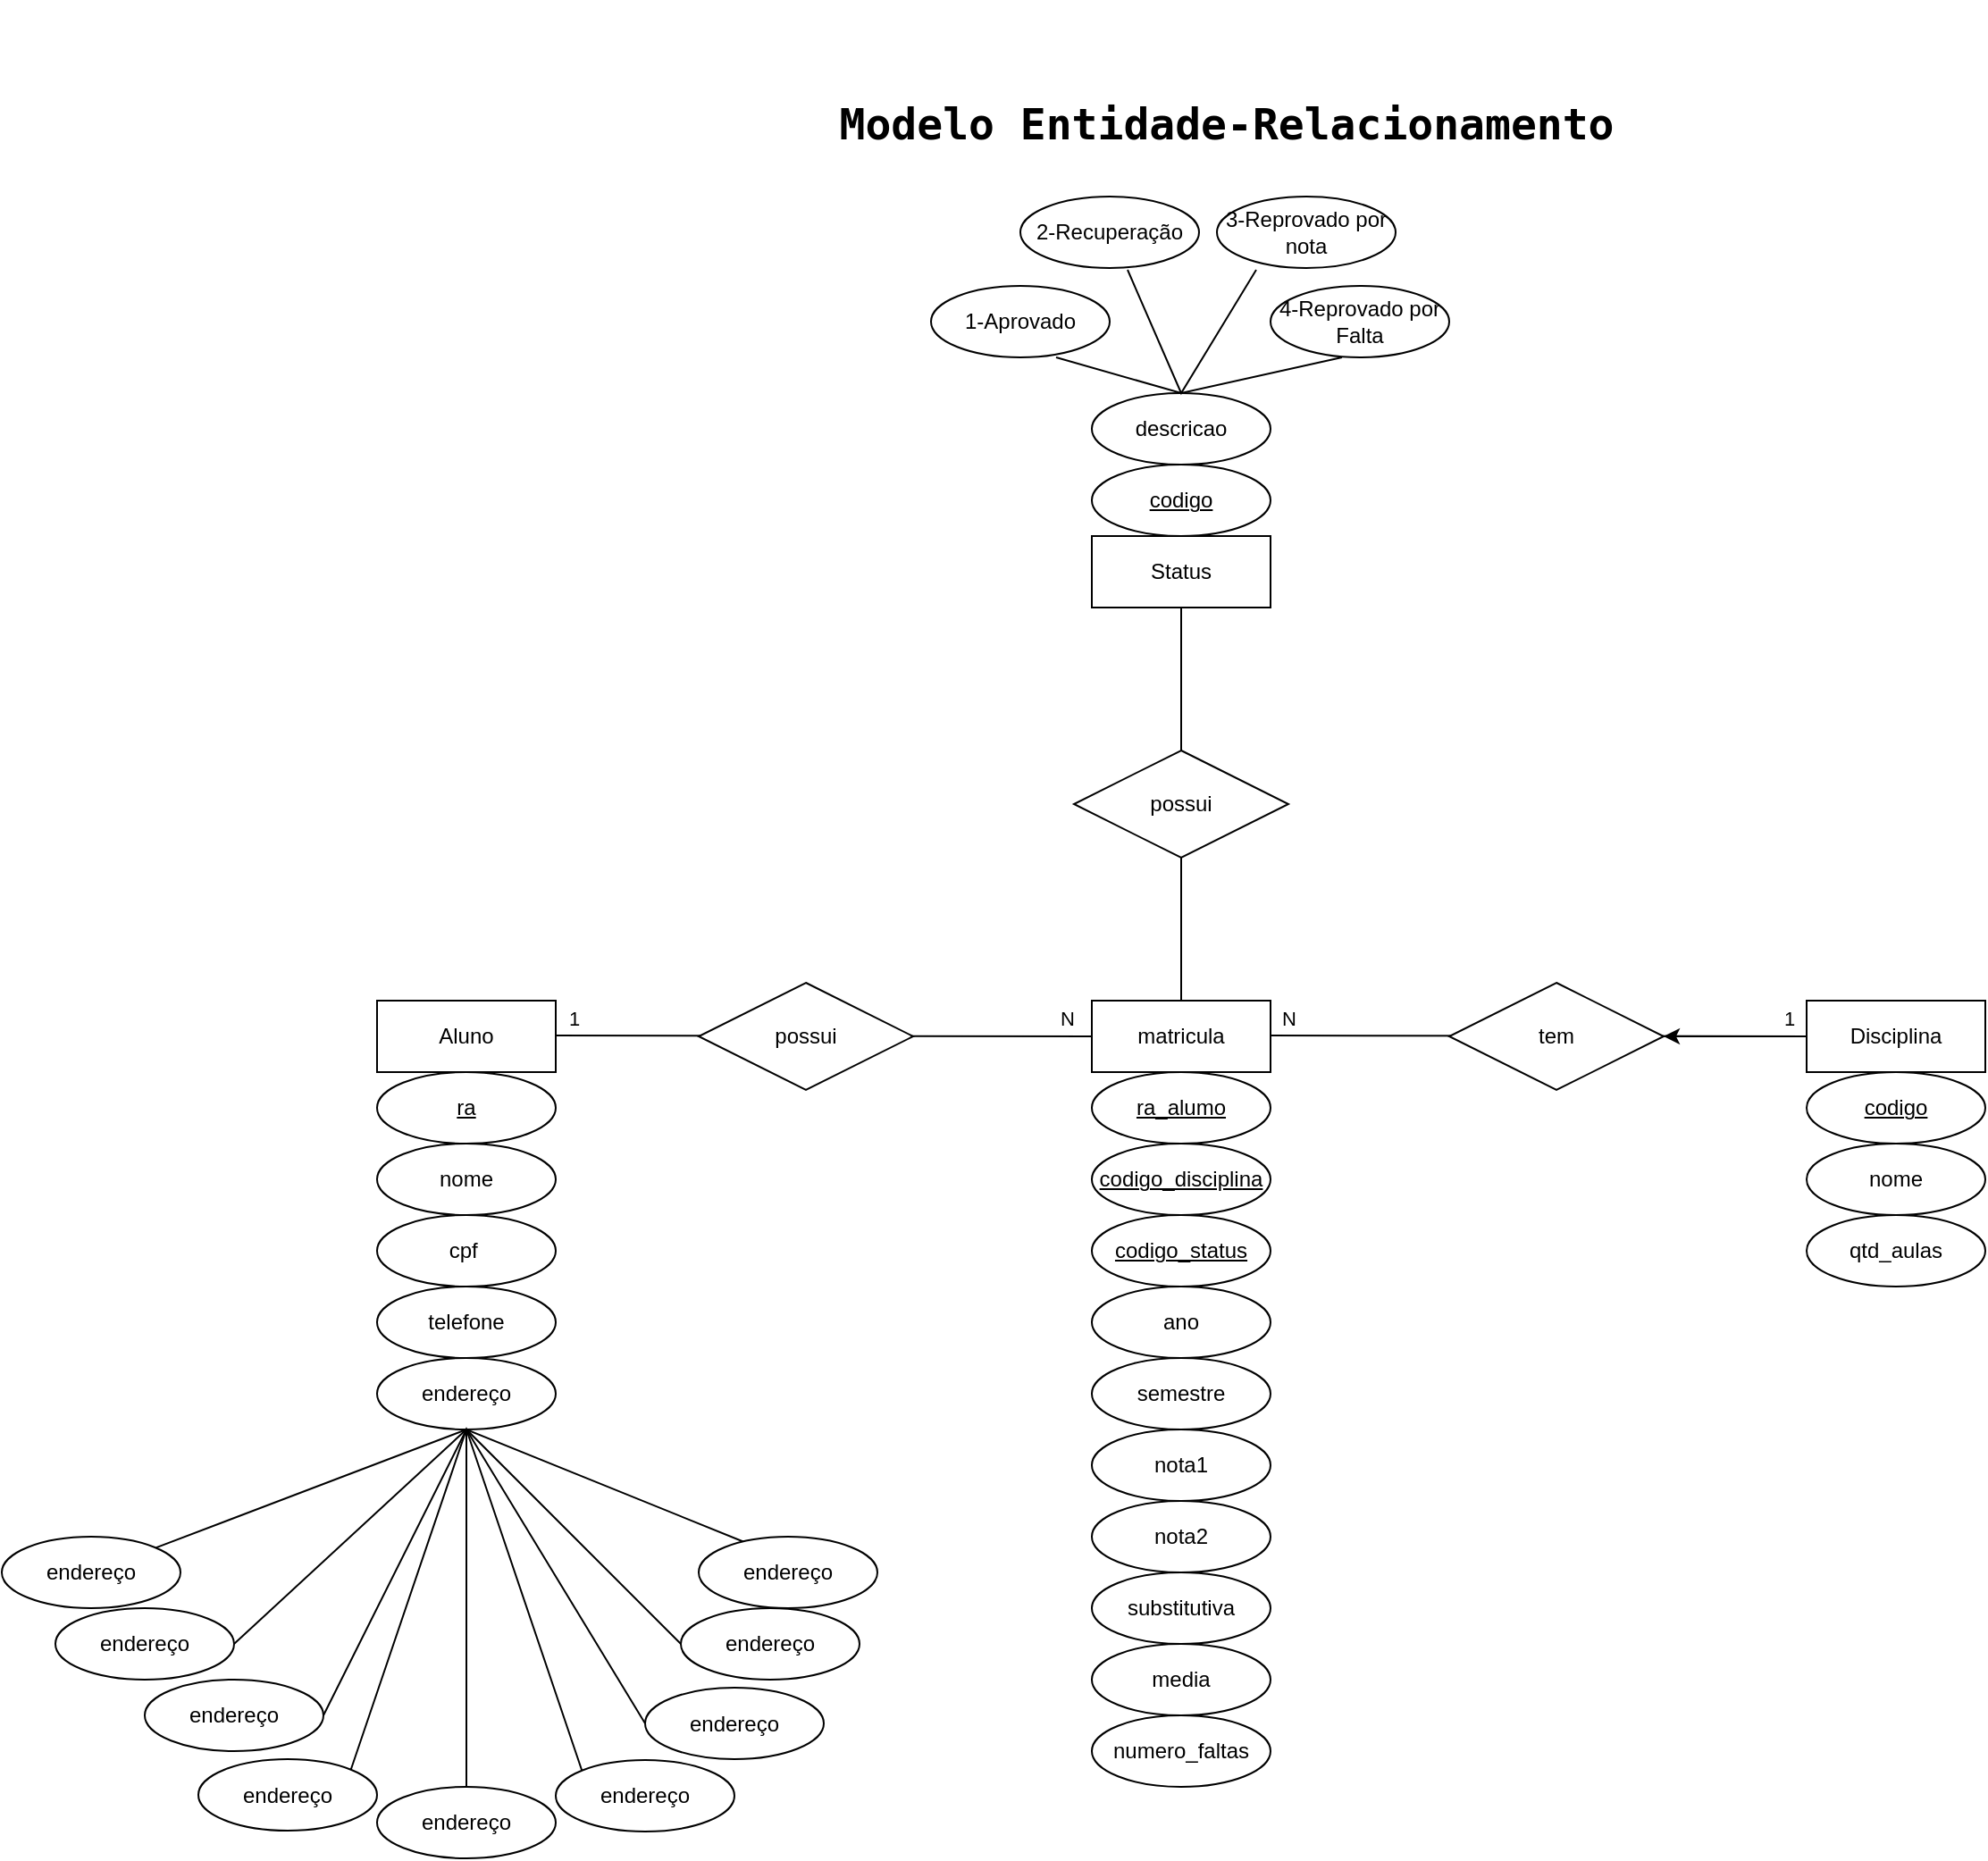 <mxfile version="17.1.3" type="device"><diagram id="UB-otFTTXxR2CyAYZ_v_" name="Page-1"><mxGraphModel dx="2858" dy="2182" grid="1" gridSize="10" guides="1" tooltips="1" connect="1" arrows="1" fold="1" page="1" pageScale="1" pageWidth="827" pageHeight="1169" math="0" shadow="0"><root><mxCell id="0"/><mxCell id="1" parent="0"/><mxCell id="aot8P4WV43BebdY4buEd-2" value="matricula" style="whiteSpace=wrap;html=1;align=center;" parent="1" vertex="1"><mxGeometry x="380" y="120" width="100" height="40" as="geometry"/></mxCell><mxCell id="a6dIuPkEIBcu_RykcoUZ-1" value="" style="edgeStyle=orthogonalEdgeStyle;rounded=0;orthogonalLoop=1;jettySize=auto;html=1;" edge="1" parent="1" source="aot8P4WV43BebdY4buEd-3" target="aot8P4WV43BebdY4buEd-42"><mxGeometry relative="1" as="geometry"/></mxCell><mxCell id="aot8P4WV43BebdY4buEd-3" value="Disciplina" style="whiteSpace=wrap;html=1;align=center;" parent="1" vertex="1"><mxGeometry x="780" y="120" width="100" height="40" as="geometry"/></mxCell><mxCell id="aot8P4WV43BebdY4buEd-4" value="Aluno" style="whiteSpace=wrap;html=1;align=center;" parent="1" vertex="1"><mxGeometry x="-20" y="120" width="100" height="40" as="geometry"/></mxCell><mxCell id="aot8P4WV43BebdY4buEd-5" value="nome" style="ellipse;whiteSpace=wrap;html=1;align=center;" parent="1" vertex="1"><mxGeometry x="-20" y="200" width="100" height="40" as="geometry"/></mxCell><mxCell id="aot8P4WV43BebdY4buEd-6" value="telefone" style="ellipse;whiteSpace=wrap;html=1;align=center;" parent="1" vertex="1"><mxGeometry x="-20" y="280" width="100" height="40" as="geometry"/></mxCell><mxCell id="aot8P4WV43BebdY4buEd-8" value="cpf&amp;nbsp;" style="ellipse;whiteSpace=wrap;html=1;align=center;" parent="1" vertex="1"><mxGeometry x="-20" y="240" width="100" height="40" as="geometry"/></mxCell><mxCell id="aot8P4WV43BebdY4buEd-9" value="&lt;u&gt;ra&lt;/u&gt;" style="ellipse;whiteSpace=wrap;html=1;align=center;" parent="1" vertex="1"><mxGeometry x="-20" y="160" width="100" height="40" as="geometry"/></mxCell><mxCell id="aot8P4WV43BebdY4buEd-25" value="semestre" style="ellipse;whiteSpace=wrap;html=1;align=center;" parent="1" vertex="1"><mxGeometry x="380" y="320" width="100" height="40" as="geometry"/></mxCell><mxCell id="aot8P4WV43BebdY4buEd-26" value="ano" style="ellipse;whiteSpace=wrap;html=1;align=center;" parent="1" vertex="1"><mxGeometry x="380" y="280" width="100" height="40" as="geometry"/></mxCell><mxCell id="aot8P4WV43BebdY4buEd-27" value="substitutiva" style="ellipse;whiteSpace=wrap;html=1;align=center;" parent="1" vertex="1"><mxGeometry x="380" y="440" width="100" height="40" as="geometry"/></mxCell><mxCell id="aot8P4WV43BebdY4buEd-30" value="nota1" style="ellipse;whiteSpace=wrap;html=1;align=center;" parent="1" vertex="1"><mxGeometry x="380" y="360" width="100" height="40" as="geometry"/></mxCell><mxCell id="aot8P4WV43BebdY4buEd-31" value="nota2" style="ellipse;whiteSpace=wrap;html=1;align=center;" parent="1" vertex="1"><mxGeometry x="380" y="400" width="100" height="40" as="geometry"/></mxCell><mxCell id="aot8P4WV43BebdY4buEd-37" value="&lt;u&gt;codigo&lt;/u&gt;" style="ellipse;whiteSpace=wrap;html=1;align=center;" parent="1" vertex="1"><mxGeometry x="780" y="160" width="100" height="40" as="geometry"/></mxCell><mxCell id="aot8P4WV43BebdY4buEd-38" value="nome" style="ellipse;whiteSpace=wrap;html=1;align=center;" parent="1" vertex="1"><mxGeometry x="780" y="200" width="100" height="40" as="geometry"/></mxCell><mxCell id="aot8P4WV43BebdY4buEd-40" value="qtd_aulas" style="ellipse;whiteSpace=wrap;html=1;align=center;" parent="1" vertex="1"><mxGeometry x="780" y="240" width="100" height="40" as="geometry"/></mxCell><mxCell id="aot8P4WV43BebdY4buEd-44" value="" style="endArrow=none;html=1;rounded=0;entryX=0;entryY=0.5;entryDx=0;entryDy=0;" parent="1" target="aot8P4WV43BebdY4buEd-2" edge="1"><mxGeometry relative="1" as="geometry"><mxPoint x="80" y="139.5" as="sourcePoint"/><mxPoint x="240" y="139.5" as="targetPoint"/></mxGeometry></mxCell><mxCell id="aot8P4WV43BebdY4buEd-58" value="1" style="edgeLabel;html=1;align=center;verticalAlign=middle;resizable=0;points=[];" parent="aot8P4WV43BebdY4buEd-44" vertex="1" connectable="0"><mxGeometry x="-0.793" relative="1" as="geometry"><mxPoint x="-21" y="-10" as="offset"/></mxGeometry></mxCell><mxCell id="aot8P4WV43BebdY4buEd-63" value="N" style="edgeLabel;html=1;align=center;verticalAlign=middle;resizable=0;points=[];" parent="aot8P4WV43BebdY4buEd-44" vertex="1" connectable="0"><mxGeometry x="0.907" y="1" relative="1" as="geometry"><mxPoint y="-9" as="offset"/></mxGeometry></mxCell><mxCell id="aot8P4WV43BebdY4buEd-41" value="possui" style="shape=rhombus;perimeter=rhombusPerimeter;whiteSpace=wrap;html=1;align=center;" parent="1" vertex="1"><mxGeometry x="160" y="110" width="120" height="60" as="geometry"/></mxCell><mxCell id="aot8P4WV43BebdY4buEd-45" value="" style="endArrow=none;html=1;rounded=0;entryX=0;entryY=0.5;entryDx=0;entryDy=0;" parent="1" edge="1"><mxGeometry relative="1" as="geometry"><mxPoint x="480" y="139.5" as="sourcePoint"/><mxPoint x="780" y="140" as="targetPoint"/></mxGeometry></mxCell><mxCell id="aot8P4WV43BebdY4buEd-60" value="1" style="edgeLabel;html=1;align=center;verticalAlign=middle;resizable=0;points=[];" parent="aot8P4WV43BebdY4buEd-45" vertex="1" connectable="0"><mxGeometry x="0.887" y="2" relative="1" as="geometry"><mxPoint x="7" y="-8" as="offset"/></mxGeometry></mxCell><mxCell id="aot8P4WV43BebdY4buEd-61" value="N" style="edgeLabel;html=1;align=center;verticalAlign=middle;resizable=0;points=[];" parent="aot8P4WV43BebdY4buEd-45" vertex="1" connectable="0"><mxGeometry x="-0.893" y="3" relative="1" as="geometry"><mxPoint x="-6" y="-7" as="offset"/></mxGeometry></mxCell><mxCell id="aot8P4WV43BebdY4buEd-42" value="tem" style="shape=rhombus;perimeter=rhombusPerimeter;whiteSpace=wrap;html=1;align=center;" parent="1" vertex="1"><mxGeometry x="580" y="110" width="120" height="60" as="geometry"/></mxCell><mxCell id="0WUN95-9ViDmLdJx8JWS-1" value="media" style="ellipse;whiteSpace=wrap;html=1;align=center;" parent="1" vertex="1"><mxGeometry x="380" y="480" width="100" height="40" as="geometry"/></mxCell><mxCell id="0WUN95-9ViDmLdJx8JWS-2" value="numero_faltas" style="ellipse;whiteSpace=wrap;html=1;align=center;" parent="1" vertex="1"><mxGeometry x="380" y="520" width="100" height="40" as="geometry"/></mxCell><mxCell id="0WUN95-9ViDmLdJx8JWS-5" value="&lt;pre&gt;Modelo Entidade-Relacionamento&lt;/pre&gt;" style="text;strokeColor=none;fillColor=none;html=1;fontSize=24;fontStyle=1;verticalAlign=middle;align=center;" parent="1" vertex="1"><mxGeometry x="370" y="-440" width="170" height="140" as="geometry"/></mxCell><mxCell id="a6dIuPkEIBcu_RykcoUZ-2" value="ra_alumo" style="ellipse;whiteSpace=wrap;html=1;align=center;fontStyle=4;" vertex="1" parent="1"><mxGeometry x="380" y="160" width="100" height="40" as="geometry"/></mxCell><mxCell id="a6dIuPkEIBcu_RykcoUZ-4" value="codigo_disciplina" style="ellipse;whiteSpace=wrap;html=1;align=center;fontStyle=4;" vertex="1" parent="1"><mxGeometry x="380" y="200" width="100" height="40" as="geometry"/></mxCell><mxCell id="a6dIuPkEIBcu_RykcoUZ-5" value="codigo_status" style="ellipse;whiteSpace=wrap;html=1;align=center;fontStyle=4;" vertex="1" parent="1"><mxGeometry x="380" y="240" width="100" height="40" as="geometry"/></mxCell><mxCell id="a6dIuPkEIBcu_RykcoUZ-6" value="endereço" style="ellipse;whiteSpace=wrap;html=1;align=center;" vertex="1" parent="1"><mxGeometry x="-20" y="320" width="100" height="40" as="geometry"/></mxCell><mxCell id="a6dIuPkEIBcu_RykcoUZ-7" value="" style="endArrow=none;html=1;rounded=0;entryX=0.28;entryY=0.1;entryDx=0;entryDy=0;entryPerimeter=0;" edge="1" parent="1" source="a6dIuPkEIBcu_RykcoUZ-12" target="a6dIuPkEIBcu_RykcoUZ-11"><mxGeometry relative="1" as="geometry"><mxPoint x="-120" y="440" as="sourcePoint"/><mxPoint x="160" y="440" as="targetPoint"/><Array as="points"><mxPoint x="30" y="360"/></Array></mxGeometry></mxCell><mxCell id="a6dIuPkEIBcu_RykcoUZ-8" value="endereço" style="ellipse;whiteSpace=wrap;html=1;align=center;" vertex="1" parent="1"><mxGeometry x="-200" y="460" width="100" height="40" as="geometry"/></mxCell><mxCell id="a6dIuPkEIBcu_RykcoUZ-9" value="endereço" style="ellipse;whiteSpace=wrap;html=1;align=center;" vertex="1" parent="1"><mxGeometry x="150" y="460" width="100" height="40" as="geometry"/></mxCell><mxCell id="a6dIuPkEIBcu_RykcoUZ-10" value="endereço" style="ellipse;whiteSpace=wrap;html=1;align=center;" vertex="1" parent="1"><mxGeometry x="130" y="504.5" width="100" height="40" as="geometry"/></mxCell><mxCell id="a6dIuPkEIBcu_RykcoUZ-11" value="endereço" style="ellipse;whiteSpace=wrap;html=1;align=center;" vertex="1" parent="1"><mxGeometry x="160" y="420" width="100" height="40" as="geometry"/></mxCell><mxCell id="a6dIuPkEIBcu_RykcoUZ-12" value="endereço" style="ellipse;whiteSpace=wrap;html=1;align=center;" vertex="1" parent="1"><mxGeometry x="-230" y="420" width="100" height="40" as="geometry"/></mxCell><mxCell id="a6dIuPkEIBcu_RykcoUZ-13" value="endereço" style="ellipse;whiteSpace=wrap;html=1;align=center;" vertex="1" parent="1"><mxGeometry x="80" y="545" width="100" height="40" as="geometry"/></mxCell><mxCell id="a6dIuPkEIBcu_RykcoUZ-14" value="endereço" style="ellipse;whiteSpace=wrap;html=1;align=center;" vertex="1" parent="1"><mxGeometry x="-150" y="500" width="100" height="40" as="geometry"/></mxCell><mxCell id="a6dIuPkEIBcu_RykcoUZ-15" value="endereço" style="ellipse;whiteSpace=wrap;html=1;align=center;" vertex="1" parent="1"><mxGeometry x="-20" y="560" width="100" height="40" as="geometry"/></mxCell><mxCell id="a6dIuPkEIBcu_RykcoUZ-16" value="endereço" style="ellipse;whiteSpace=wrap;html=1;align=center;" vertex="1" parent="1"><mxGeometry x="-120" y="544.5" width="100" height="40" as="geometry"/></mxCell><mxCell id="a6dIuPkEIBcu_RykcoUZ-18" value="" style="endArrow=none;html=1;rounded=0;exitX=1;exitY=0.5;exitDx=0;exitDy=0;entryX=0;entryY=0.5;entryDx=0;entryDy=0;" edge="1" parent="1" source="a6dIuPkEIBcu_RykcoUZ-8" target="a6dIuPkEIBcu_RykcoUZ-9"><mxGeometry relative="1" as="geometry"><mxPoint x="260" y="340" as="sourcePoint"/><mxPoint x="140" y="470" as="targetPoint"/><Array as="points"><mxPoint x="30" y="360"/></Array></mxGeometry></mxCell><mxCell id="a6dIuPkEIBcu_RykcoUZ-19" value="" style="endArrow=none;html=1;rounded=0;exitX=1;exitY=0.5;exitDx=0;exitDy=0;entryX=0;entryY=0.5;entryDx=0;entryDy=0;" edge="1" parent="1" source="a6dIuPkEIBcu_RykcoUZ-14" target="a6dIuPkEIBcu_RykcoUZ-10"><mxGeometry relative="1" as="geometry"><mxPoint x="260" y="340" as="sourcePoint"/><mxPoint x="120" y="520" as="targetPoint"/><Array as="points"><mxPoint x="30" y="360"/></Array></mxGeometry></mxCell><mxCell id="a6dIuPkEIBcu_RykcoUZ-21" value="" style="endArrow=none;html=1;rounded=0;exitX=1;exitY=0;exitDx=0;exitDy=0;entryX=0;entryY=0;entryDx=0;entryDy=0;" edge="1" parent="1" source="a6dIuPkEIBcu_RykcoUZ-16" target="a6dIuPkEIBcu_RykcoUZ-13"><mxGeometry relative="1" as="geometry"><mxPoint x="260" y="340" as="sourcePoint"/><mxPoint x="420" y="340" as="targetPoint"/><Array as="points"><mxPoint x="30" y="360"/></Array></mxGeometry></mxCell><mxCell id="a6dIuPkEIBcu_RykcoUZ-22" value="" style="endArrow=none;html=1;rounded=0;exitX=0.5;exitY=0;exitDx=0;exitDy=0;" edge="1" parent="1" source="a6dIuPkEIBcu_RykcoUZ-15"><mxGeometry relative="1" as="geometry"><mxPoint x="260" y="340" as="sourcePoint"/><mxPoint x="30" y="360" as="targetPoint"/></mxGeometry></mxCell><mxCell id="a6dIuPkEIBcu_RykcoUZ-23" value="Status" style="whiteSpace=wrap;html=1;align=center;" vertex="1" parent="1"><mxGeometry x="380" y="-140" width="100" height="40" as="geometry"/></mxCell><mxCell id="a6dIuPkEIBcu_RykcoUZ-25" value="" style="endArrow=none;html=1;rounded=0;entryX=0.5;entryY=1;entryDx=0;entryDy=0;" edge="1" parent="1" source="aot8P4WV43BebdY4buEd-2" target="a6dIuPkEIBcu_RykcoUZ-23"><mxGeometry relative="1" as="geometry"><mxPoint x="260" y="-70" as="sourcePoint"/><mxPoint x="420" y="-70" as="targetPoint"/></mxGeometry></mxCell><mxCell id="a6dIuPkEIBcu_RykcoUZ-24" value="possui" style="shape=rhombus;perimeter=rhombusPerimeter;whiteSpace=wrap;html=1;align=center;" vertex="1" parent="1"><mxGeometry x="370" y="-20" width="120" height="60" as="geometry"/></mxCell><mxCell id="a6dIuPkEIBcu_RykcoUZ-26" value="&lt;u&gt;codigo&lt;/u&gt;" style="ellipse;whiteSpace=wrap;html=1;align=center;" vertex="1" parent="1"><mxGeometry x="380" y="-180" width="100" height="40" as="geometry"/></mxCell><mxCell id="a6dIuPkEIBcu_RykcoUZ-27" value="descricao" style="ellipse;whiteSpace=wrap;html=1;align=center;" vertex="1" parent="1"><mxGeometry x="380" y="-220" width="100" height="40" as="geometry"/></mxCell><mxCell id="a6dIuPkEIBcu_RykcoUZ-28" value="" style="endArrow=none;html=1;rounded=0;" edge="1" parent="1"><mxGeometry relative="1" as="geometry"><mxPoint x="360" y="-240" as="sourcePoint"/><mxPoint x="520" y="-240" as="targetPoint"/><Array as="points"><mxPoint x="430" y="-220"/></Array></mxGeometry></mxCell><mxCell id="a6dIuPkEIBcu_RykcoUZ-29" value="1-Aprovado" style="ellipse;whiteSpace=wrap;html=1;align=center;" vertex="1" parent="1"><mxGeometry x="290" y="-280" width="100" height="40" as="geometry"/></mxCell><mxCell id="a6dIuPkEIBcu_RykcoUZ-30" value="4-Reprovado por Falta" style="ellipse;whiteSpace=wrap;html=1;align=center;" vertex="1" parent="1"><mxGeometry x="480" y="-280" width="100" height="40" as="geometry"/></mxCell><mxCell id="a6dIuPkEIBcu_RykcoUZ-31" value="&lt;div&gt;3-Reprovado por&lt;/div&gt;&lt;div&gt;nota&lt;br&gt;&lt;/div&gt;" style="ellipse;whiteSpace=wrap;html=1;align=center;" vertex="1" parent="1"><mxGeometry x="450" y="-330" width="100" height="40" as="geometry"/></mxCell><mxCell id="a6dIuPkEIBcu_RykcoUZ-32" value="2-Recuperação" style="ellipse;whiteSpace=wrap;html=1;align=center;" vertex="1" parent="1"><mxGeometry x="340" y="-330" width="100" height="40" as="geometry"/></mxCell><mxCell id="a6dIuPkEIBcu_RykcoUZ-33" value="" style="endArrow=none;html=1;rounded=0;exitX=0.6;exitY=1.025;exitDx=0;exitDy=0;exitPerimeter=0;entryX=0.22;entryY=1.025;entryDx=0;entryDy=0;entryPerimeter=0;" edge="1" parent="1" source="a6dIuPkEIBcu_RykcoUZ-32" target="a6dIuPkEIBcu_RykcoUZ-31"><mxGeometry relative="1" as="geometry"><mxPoint x="260" y="-40" as="sourcePoint"/><mxPoint x="420" y="-40" as="targetPoint"/><Array as="points"><mxPoint x="430" y="-220"/></Array></mxGeometry></mxCell></root></mxGraphModel></diagram></mxfile>